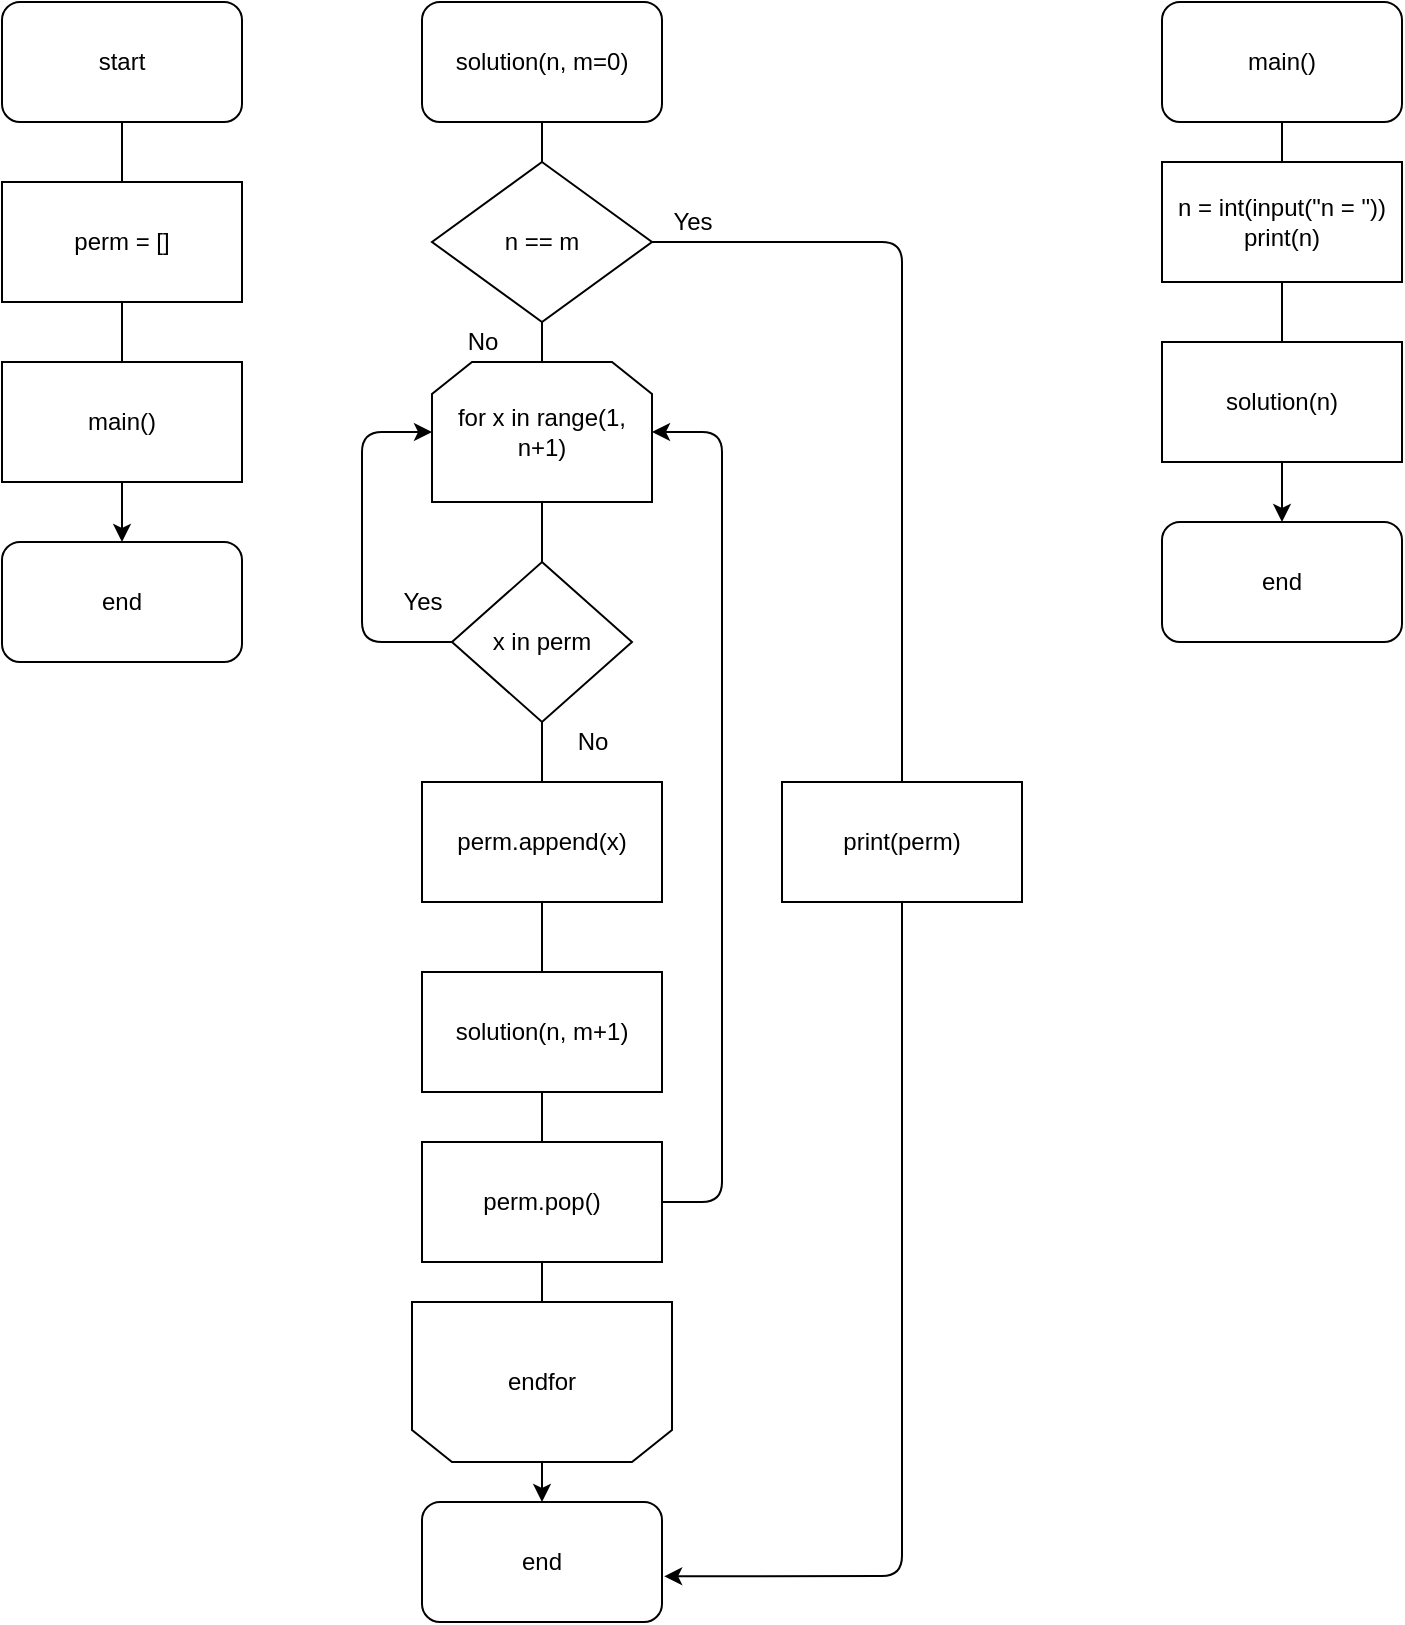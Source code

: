 <mxfile>
    <diagram id="9D4ak6xgeNDdb85xAfR3" name="ページ1">
        <mxGraphModel dx="784" dy="1006" grid="1" gridSize="10" guides="1" tooltips="1" connect="1" arrows="1" fold="1" page="1" pageScale="1" pageWidth="827" pageHeight="1169" math="0" shadow="0">
            <root>
                <mxCell id="0"/>
                <mxCell id="1" parent="0"/>
                <mxCell id="32" value="" style="endArrow=classic;html=1;exitX=0.5;exitY=1;exitDx=0;exitDy=0;" edge="1" parent="1" source="25" target="28">
                    <mxGeometry width="50" height="50" relative="1" as="geometry">
                        <mxPoint x="740" y="570" as="sourcePoint"/>
                        <mxPoint x="790" y="520" as="targetPoint"/>
                    </mxGeometry>
                </mxCell>
                <mxCell id="19" value="" style="endArrow=classic;html=1;exitX=1;exitY=0.5;exitDx=0;exitDy=0;entryX=1.009;entryY=0.619;entryDx=0;entryDy=0;entryPerimeter=0;" edge="1" parent="1" source="8" target="17">
                    <mxGeometry width="50" height="50" relative="1" as="geometry">
                        <mxPoint x="450" y="180" as="sourcePoint"/>
                        <mxPoint x="500" y="130" as="targetPoint"/>
                        <Array as="points">
                            <mxPoint x="460" y="160"/>
                            <mxPoint x="460" y="460"/>
                            <mxPoint x="460" y="827"/>
                        </Array>
                    </mxGeometry>
                </mxCell>
                <mxCell id="18" value="" style="endArrow=classic;html=1;exitX=0.5;exitY=1;exitDx=0;exitDy=0;entryX=0.5;entryY=0;entryDx=0;entryDy=0;" edge="1" parent="1" source="7" target="17">
                    <mxGeometry width="50" height="50" relative="1" as="geometry">
                        <mxPoint x="-70" y="480" as="sourcePoint"/>
                        <mxPoint x="-20" y="430" as="targetPoint"/>
                    </mxGeometry>
                </mxCell>
                <mxCell id="6" value="" style="endArrow=classic;html=1;exitX=0.5;exitY=1;exitDx=0;exitDy=0;" edge="1" parent="1" source="2" target="5">
                    <mxGeometry width="50" height="50" relative="1" as="geometry">
                        <mxPoint x="230" y="270" as="sourcePoint"/>
                        <mxPoint x="280" y="220" as="targetPoint"/>
                    </mxGeometry>
                </mxCell>
                <mxCell id="2" value="start" style="rounded=1;whiteSpace=wrap;html=1;" vertex="1" parent="1">
                    <mxGeometry x="10" y="40" width="120" height="60" as="geometry"/>
                </mxCell>
                <mxCell id="3" value="main()" style="rounded=0;whiteSpace=wrap;html=1;" vertex="1" parent="1">
                    <mxGeometry x="10" y="220" width="120" height="60" as="geometry"/>
                </mxCell>
                <mxCell id="4" value="perm = []" style="rounded=0;whiteSpace=wrap;html=1;" vertex="1" parent="1">
                    <mxGeometry x="10" y="130" width="120" height="60" as="geometry"/>
                </mxCell>
                <mxCell id="5" value="end" style="rounded=1;whiteSpace=wrap;html=1;" vertex="1" parent="1">
                    <mxGeometry x="10" y="310" width="120" height="60" as="geometry"/>
                </mxCell>
                <mxCell id="7" value="solution(n, m=0)" style="rounded=1;whiteSpace=wrap;html=1;" vertex="1" parent="1">
                    <mxGeometry x="220" y="40" width="120" height="60" as="geometry"/>
                </mxCell>
                <mxCell id="8" value="n == m" style="rhombus;whiteSpace=wrap;html=1;" vertex="1" parent="1">
                    <mxGeometry x="225" y="120" width="110" height="80" as="geometry"/>
                </mxCell>
                <mxCell id="9" value="print(perm)" style="rounded=0;whiteSpace=wrap;html=1;" vertex="1" parent="1">
                    <mxGeometry x="400" y="430" width="120" height="60" as="geometry"/>
                </mxCell>
                <mxCell id="10" value="for x in range(1, n+1)" style="shape=loopLimit;whiteSpace=wrap;html=1;" vertex="1" parent="1">
                    <mxGeometry x="225" y="220" width="110" height="70" as="geometry"/>
                </mxCell>
                <mxCell id="11" value="x in perm" style="rhombus;whiteSpace=wrap;html=1;" vertex="1" parent="1">
                    <mxGeometry x="235" y="320" width="90" height="80" as="geometry"/>
                </mxCell>
                <mxCell id="12" value="" style="endArrow=classic;html=1;entryX=0;entryY=0.5;entryDx=0;entryDy=0;exitX=0;exitY=0.5;exitDx=0;exitDy=0;" edge="1" parent="1" source="11" target="10">
                    <mxGeometry width="50" height="50" relative="1" as="geometry">
                        <mxPoint x="230" y="350" as="sourcePoint"/>
                        <mxPoint x="310" y="420" as="targetPoint"/>
                        <Array as="points">
                            <mxPoint x="190" y="360"/>
                            <mxPoint x="190" y="255"/>
                        </Array>
                    </mxGeometry>
                </mxCell>
                <mxCell id="13" value="perm.append(x)" style="rounded=0;whiteSpace=wrap;html=1;" vertex="1" parent="1">
                    <mxGeometry x="220" y="430" width="120" height="60" as="geometry"/>
                </mxCell>
                <mxCell id="14" value="solution(n, m+1)" style="rounded=0;whiteSpace=wrap;html=1;" vertex="1" parent="1">
                    <mxGeometry x="220" y="525" width="120" height="60" as="geometry"/>
                </mxCell>
                <mxCell id="15" value="perm.pop()" style="rounded=0;whiteSpace=wrap;html=1;" vertex="1" parent="1">
                    <mxGeometry x="220" y="610" width="120" height="60" as="geometry"/>
                </mxCell>
                <mxCell id="16" value="endfor" style="shape=loopLimit;whiteSpace=wrap;html=1;direction=west;" vertex="1" parent="1">
                    <mxGeometry x="215" y="690" width="130" height="80" as="geometry"/>
                </mxCell>
                <mxCell id="17" value="end" style="rounded=1;whiteSpace=wrap;html=1;" vertex="1" parent="1">
                    <mxGeometry x="220" y="790" width="120" height="60" as="geometry"/>
                </mxCell>
                <mxCell id="20" value="Yes" style="text;html=1;align=center;verticalAlign=middle;resizable=0;points=[];autosize=1;" vertex="1" parent="1">
                    <mxGeometry x="340" y="140" width="30" height="20" as="geometry"/>
                </mxCell>
                <mxCell id="21" value="No" style="text;html=1;align=center;verticalAlign=middle;resizable=0;points=[];autosize=1;" vertex="1" parent="1">
                    <mxGeometry x="235" y="200" width="30" height="20" as="geometry"/>
                </mxCell>
                <mxCell id="22" value="Yes" style="text;html=1;align=center;verticalAlign=middle;resizable=0;points=[];autosize=1;" vertex="1" parent="1">
                    <mxGeometry x="205" y="330" width="30" height="20" as="geometry"/>
                </mxCell>
                <mxCell id="23" value="No" style="text;html=1;align=center;verticalAlign=middle;resizable=0;points=[];autosize=1;" vertex="1" parent="1">
                    <mxGeometry x="290" y="400" width="30" height="20" as="geometry"/>
                </mxCell>
                <mxCell id="24" value="" style="endArrow=classic;html=1;exitX=1;exitY=0.5;exitDx=0;exitDy=0;entryX=1;entryY=0.5;entryDx=0;entryDy=0;" edge="1" parent="1" source="15" target="10">
                    <mxGeometry width="50" height="50" relative="1" as="geometry">
                        <mxPoint x="110" y="510" as="sourcePoint"/>
                        <mxPoint x="160" y="460" as="targetPoint"/>
                        <Array as="points">
                            <mxPoint x="370" y="640"/>
                            <mxPoint x="370" y="460"/>
                            <mxPoint x="370" y="255"/>
                        </Array>
                    </mxGeometry>
                </mxCell>
                <mxCell id="25" value="main()" style="rounded=1;whiteSpace=wrap;html=1;" vertex="1" parent="1">
                    <mxGeometry x="590" y="40" width="120" height="60" as="geometry"/>
                </mxCell>
                <mxCell id="26" value="n = int(input(&quot;n = &quot;))&lt;br&gt;print(n)" style="rounded=0;whiteSpace=wrap;html=1;" vertex="1" parent="1">
                    <mxGeometry x="590" y="120" width="120" height="60" as="geometry"/>
                </mxCell>
                <mxCell id="27" value="solution(n)" style="rounded=0;whiteSpace=wrap;html=1;" vertex="1" parent="1">
                    <mxGeometry x="590" y="210" width="120" height="60" as="geometry"/>
                </mxCell>
                <mxCell id="28" value="end" style="rounded=1;whiteSpace=wrap;html=1;" vertex="1" parent="1">
                    <mxGeometry x="590" y="300" width="120" height="60" as="geometry"/>
                </mxCell>
            </root>
        </mxGraphModel>
    </diagram>
</mxfile>
